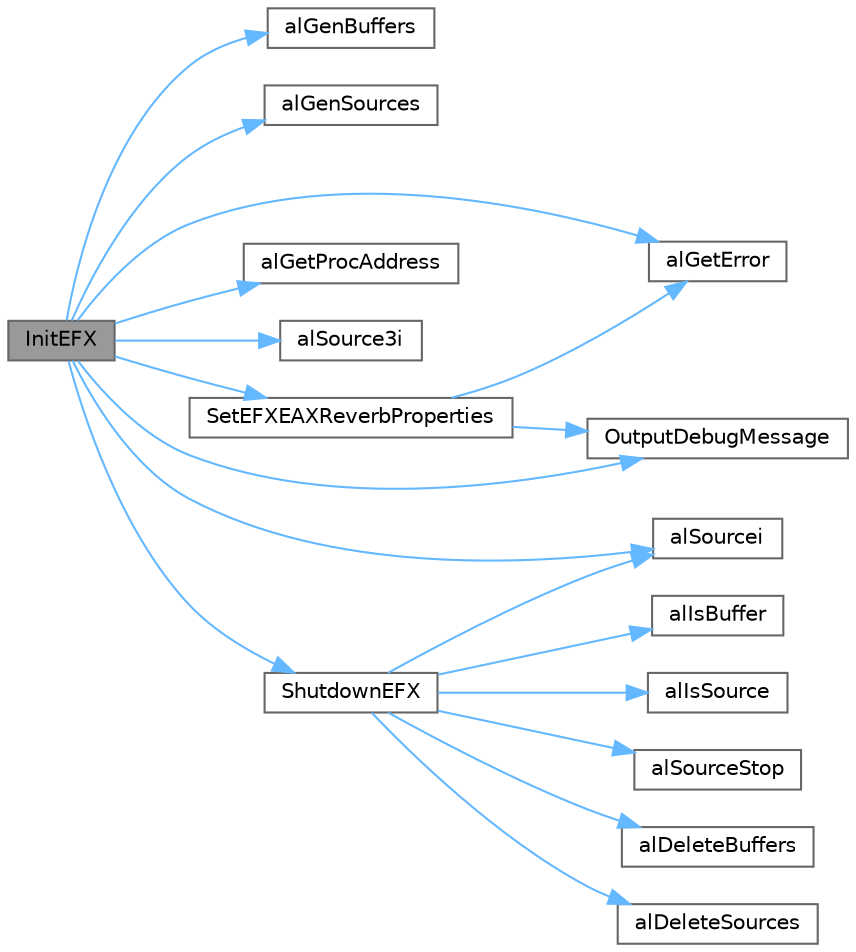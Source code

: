 digraph "InitEFX"
{
 // LATEX_PDF_SIZE
  bgcolor="transparent";
  edge [fontname=Helvetica,fontsize=10,labelfontname=Helvetica,labelfontsize=10];
  node [fontname=Helvetica,fontsize=10,shape=box,height=0.2,width=0.4];
  rankdir="LR";
  Node1 [id="Node000001",label="InitEFX",height=0.2,width=0.4,color="gray40", fillcolor="grey60", style="filled", fontcolor="black",tooltip=" "];
  Node1 -> Node2 [id="edge1_Node000001_Node000002",color="steelblue1",style="solid",tooltip=" "];
  Node2 [id="Node000002",label="alGenBuffers",height=0.2,width=0.4,color="grey40", fillcolor="white", style="filled",URL="$al_8h.html#afd2b03b38eb7ae35d0518ecc3f004d9f",tooltip=" "];
  Node1 -> Node3 [id="edge2_Node000001_Node000003",color="steelblue1",style="solid",tooltip=" "];
  Node3 [id="Node000003",label="alGenSources",height=0.2,width=0.4,color="grey40", fillcolor="white", style="filled",URL="$al_8h.html#af220f665740bf8a54797e210cf551dfe",tooltip=" "];
  Node1 -> Node4 [id="edge3_Node000001_Node000004",color="steelblue1",style="solid",tooltip=" "];
  Node4 [id="Node000004",label="alGetError",height=0.2,width=0.4,color="grey40", fillcolor="white", style="filled",URL="$al_8h.html#a4186472fc50616acf52fd0b41232e044",tooltip=" "];
  Node1 -> Node5 [id="edge4_Node000001_Node000005",color="steelblue1",style="solid",tooltip=" "];
  Node5 [id="Node000005",label="alGetProcAddress",height=0.2,width=0.4,color="grey40", fillcolor="white", style="filled",URL="$al_8h.html#ab87e4cac1f6efed4496341cf87d9db60",tooltip=" "];
  Node1 -> Node6 [id="edge5_Node000001_Node000006",color="steelblue1",style="solid",tooltip=" "];
  Node6 [id="Node000006",label="alSource3i",height=0.2,width=0.4,color="grey40", fillcolor="white", style="filled",URL="$al_8h.html#acd6501b94307a24d391e6dca73232d02",tooltip=" "];
  Node1 -> Node7 [id="edge6_Node000001_Node000007",color="steelblue1",style="solid",tooltip=" "];
  Node7 [id="Node000007",label="alSourcei",height=0.2,width=0.4,color="grey40", fillcolor="white", style="filled",URL="$al_8h.html#a1038b6ae22848913c76e73a14a849338",tooltip=" "];
  Node1 -> Node8 [id="edge7_Node000001_Node000008",color="steelblue1",style="solid",tooltip=" "];
  Node8 [id="Node000008",label="OutputDebugMessage",height=0.2,width=0.4,color="grey40", fillcolor="white", style="filled",URL="$_a_l_output_8cpp.html#ac8187a9064b7f32141563ab857ed2830",tooltip=" "];
  Node1 -> Node9 [id="edge8_Node000001_Node000009",color="steelblue1",style="solid",tooltip=" "];
  Node9 [id="Node000009",label="SetEFXEAXReverbProperties",height=0.2,width=0.4,color="grey40", fillcolor="white", style="filled",URL="$_a_l_output_8cpp.html#a5db5d95a5d225ba240dedaf727dfc11d",tooltip=" "];
  Node9 -> Node4 [id="edge9_Node000009_Node000004",color="steelblue1",style="solid",tooltip=" "];
  Node9 -> Node8 [id="edge10_Node000009_Node000008",color="steelblue1",style="solid",tooltip=" "];
  Node1 -> Node10 [id="edge11_Node000001_Node000010",color="steelblue1",style="solid",tooltip=" "];
  Node10 [id="Node000010",label="ShutdownEFX",height=0.2,width=0.4,color="grey40", fillcolor="white", style="filled",URL="$_a_l_output_8cpp.html#a3fd22b54383c2c141405f996652e8187",tooltip=" "];
  Node10 -> Node11 [id="edge12_Node000010_Node000011",color="steelblue1",style="solid",tooltip=" "];
  Node11 [id="Node000011",label="alDeleteBuffers",height=0.2,width=0.4,color="grey40", fillcolor="white", style="filled",URL="$al_8h.html#ab376e80e2404ae2611798d7f007871ef",tooltip=" "];
  Node10 -> Node12 [id="edge13_Node000010_Node000012",color="steelblue1",style="solid",tooltip=" "];
  Node12 [id="Node000012",label="alDeleteSources",height=0.2,width=0.4,color="grey40", fillcolor="white", style="filled",URL="$al_8h.html#af2f5e685ee38a2c49e149797e8c2e86e",tooltip=" "];
  Node10 -> Node13 [id="edge14_Node000010_Node000013",color="steelblue1",style="solid",tooltip=" "];
  Node13 [id="Node000013",label="alIsBuffer",height=0.2,width=0.4,color="grey40", fillcolor="white", style="filled",URL="$al_8h.html#ac0536cb93f43e4b67dee55586162c59c",tooltip=" "];
  Node10 -> Node14 [id="edge15_Node000010_Node000014",color="steelblue1",style="solid",tooltip=" "];
  Node14 [id="Node000014",label="alIsSource",height=0.2,width=0.4,color="grey40", fillcolor="white", style="filled",URL="$al_8h.html#a1c5950827572ff4f13007b576b002f65",tooltip=" "];
  Node10 -> Node7 [id="edge16_Node000010_Node000007",color="steelblue1",style="solid",tooltip=" "];
  Node10 -> Node15 [id="edge17_Node000010_Node000015",color="steelblue1",style="solid",tooltip=" "];
  Node15 [id="Node000015",label="alSourceStop",height=0.2,width=0.4,color="grey40", fillcolor="white", style="filled",URL="$al_8h.html#aa5ac516caadd0d377bd52c0db10bedcd",tooltip=" "];
}
